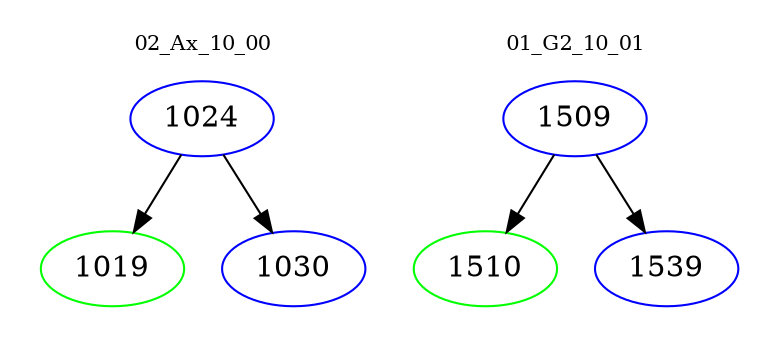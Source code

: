 digraph{
subgraph cluster_0 {
color = white
label = "02_Ax_10_00";
fontsize=10;
T0_1024 [label="1024", color="blue"]
T0_1024 -> T0_1019 [color="black"]
T0_1019 [label="1019", color="green"]
T0_1024 -> T0_1030 [color="black"]
T0_1030 [label="1030", color="blue"]
}
subgraph cluster_1 {
color = white
label = "01_G2_10_01";
fontsize=10;
T1_1509 [label="1509", color="blue"]
T1_1509 -> T1_1510 [color="black"]
T1_1510 [label="1510", color="green"]
T1_1509 -> T1_1539 [color="black"]
T1_1539 [label="1539", color="blue"]
}
}
